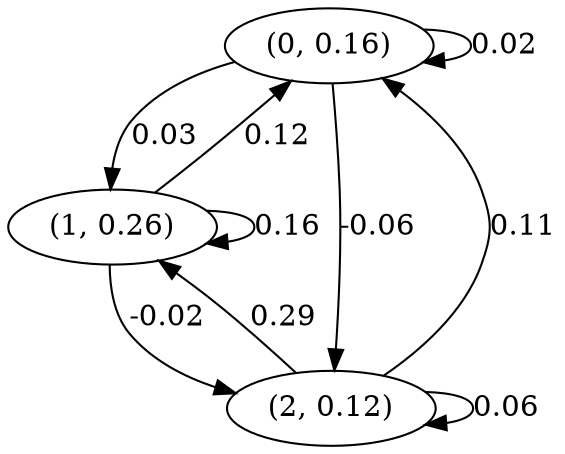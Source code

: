 digraph {
    0 [ label = "(0, 0.16)" ]
    1 [ label = "(1, 0.26)" ]
    2 [ label = "(2, 0.12)" ]
    0 -> 0 [ label = "0.02" ]
    1 -> 1 [ label = "0.16" ]
    2 -> 2 [ label = "0.06" ]
    1 -> 0 [ label = "0.12" ]
    2 -> 0 [ label = "0.11" ]
    0 -> 1 [ label = "0.03" ]
    2 -> 1 [ label = "0.29" ]
    0 -> 2 [ label = "-0.06" ]
    1 -> 2 [ label = "-0.02" ]
}

